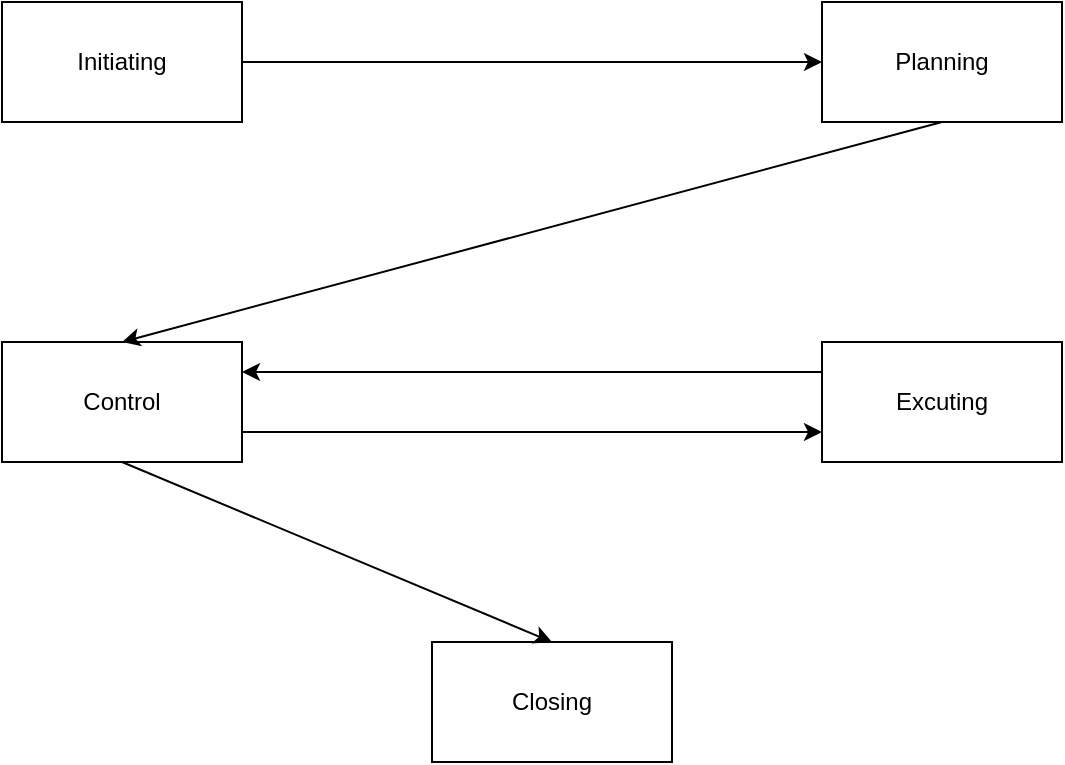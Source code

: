 <mxfile version="14.4.4" type="device" pages="2"><diagram id="sIzWEz_E7SzGGE9zQmn-" name="Page-1"><mxGraphModel dx="1038" dy="580" grid="1" gridSize="10" guides="1" tooltips="1" connect="1" arrows="1" fold="1" page="1" pageScale="1" pageWidth="850" pageHeight="1100" math="0" shadow="0"><root><mxCell id="0"/><mxCell id="1" parent="0"/><mxCell id="tIbLe8D1FbqYY6nE1Avr-3" style="edgeStyle=orthogonalEdgeStyle;rounded=0;orthogonalLoop=1;jettySize=auto;html=1;entryX=0;entryY=0.5;entryDx=0;entryDy=0;" edge="1" parent="1" source="tIbLe8D1FbqYY6nE1Avr-1" target="tIbLe8D1FbqYY6nE1Avr-2"><mxGeometry relative="1" as="geometry"/></mxCell><mxCell id="tIbLe8D1FbqYY6nE1Avr-1" value="Initiating" style="rounded=0;whiteSpace=wrap;html=1;" vertex="1" parent="1"><mxGeometry x="150" y="80" width="120" height="60" as="geometry"/></mxCell><mxCell id="tIbLe8D1FbqYY6nE1Avr-2" value="Planning" style="rounded=0;whiteSpace=wrap;html=1;" vertex="1" parent="1"><mxGeometry x="560" y="80" width="120" height="60" as="geometry"/></mxCell><mxCell id="tIbLe8D1FbqYY6nE1Avr-4" value="Control" style="rounded=0;whiteSpace=wrap;html=1;" vertex="1" parent="1"><mxGeometry x="150" y="250" width="120" height="60" as="geometry"/></mxCell><mxCell id="tIbLe8D1FbqYY6nE1Avr-7" value="" style="endArrow=classic;html=1;exitX=0.5;exitY=1;exitDx=0;exitDy=0;entryX=0.5;entryY=0;entryDx=0;entryDy=0;" edge="1" parent="1" source="tIbLe8D1FbqYY6nE1Avr-2" target="tIbLe8D1FbqYY6nE1Avr-4"><mxGeometry width="50" height="50" relative="1" as="geometry"><mxPoint x="400" y="320" as="sourcePoint"/><mxPoint x="450" y="270" as="targetPoint"/></mxGeometry></mxCell><mxCell id="tIbLe8D1FbqYY6nE1Avr-8" value="Excuting" style="rounded=0;whiteSpace=wrap;html=1;" vertex="1" parent="1"><mxGeometry x="560" y="250" width="120" height="60" as="geometry"/></mxCell><mxCell id="tIbLe8D1FbqYY6nE1Avr-9" value="Closing" style="rounded=0;whiteSpace=wrap;html=1;" vertex="1" parent="1"><mxGeometry x="365" y="400" width="120" height="60" as="geometry"/></mxCell><mxCell id="tIbLe8D1FbqYY6nE1Avr-10" value="" style="endArrow=classic;html=1;exitX=0;exitY=0.25;exitDx=0;exitDy=0;entryX=1;entryY=0.25;entryDx=0;entryDy=0;" edge="1" parent="1" source="tIbLe8D1FbqYY6nE1Avr-8" target="tIbLe8D1FbqYY6nE1Avr-4"><mxGeometry width="50" height="50" relative="1" as="geometry"><mxPoint x="400" y="320" as="sourcePoint"/><mxPoint x="450" y="270" as="targetPoint"/></mxGeometry></mxCell><mxCell id="tIbLe8D1FbqYY6nE1Avr-11" value="" style="endArrow=classic;html=1;exitX=1;exitY=0.75;exitDx=0;exitDy=0;entryX=0;entryY=0.75;entryDx=0;entryDy=0;" edge="1" parent="1" source="tIbLe8D1FbqYY6nE1Avr-4" target="tIbLe8D1FbqYY6nE1Avr-8"><mxGeometry width="50" height="50" relative="1" as="geometry"><mxPoint x="400" y="320" as="sourcePoint"/><mxPoint x="450" y="270" as="targetPoint"/></mxGeometry></mxCell><mxCell id="tIbLe8D1FbqYY6nE1Avr-12" value="" style="endArrow=classic;html=1;exitX=0.5;exitY=1;exitDx=0;exitDy=0;entryX=0.5;entryY=0;entryDx=0;entryDy=0;" edge="1" parent="1" source="tIbLe8D1FbqYY6nE1Avr-4" target="tIbLe8D1FbqYY6nE1Avr-9"><mxGeometry width="50" height="50" relative="1" as="geometry"><mxPoint x="400" y="320" as="sourcePoint"/><mxPoint x="450" y="270" as="targetPoint"/></mxGeometry></mxCell></root></mxGraphModel></diagram><diagram id="IBT6gsMUmFiE21wm1QQR" name="Page-2"><mxGraphModel dx="1038" dy="580" grid="1" gridSize="10" guides="1" tooltips="1" connect="1" arrows="1" fold="1" page="1" pageScale="1" pageWidth="850" pageHeight="1100" math="0" shadow="0"><root><mxCell id="B5Qf-eFLEuJG9oGxb8sn-0"/><mxCell id="B5Qf-eFLEuJG9oGxb8sn-1" parent="B5Qf-eFLEuJG9oGxb8sn-0"/></root></mxGraphModel></diagram></mxfile>